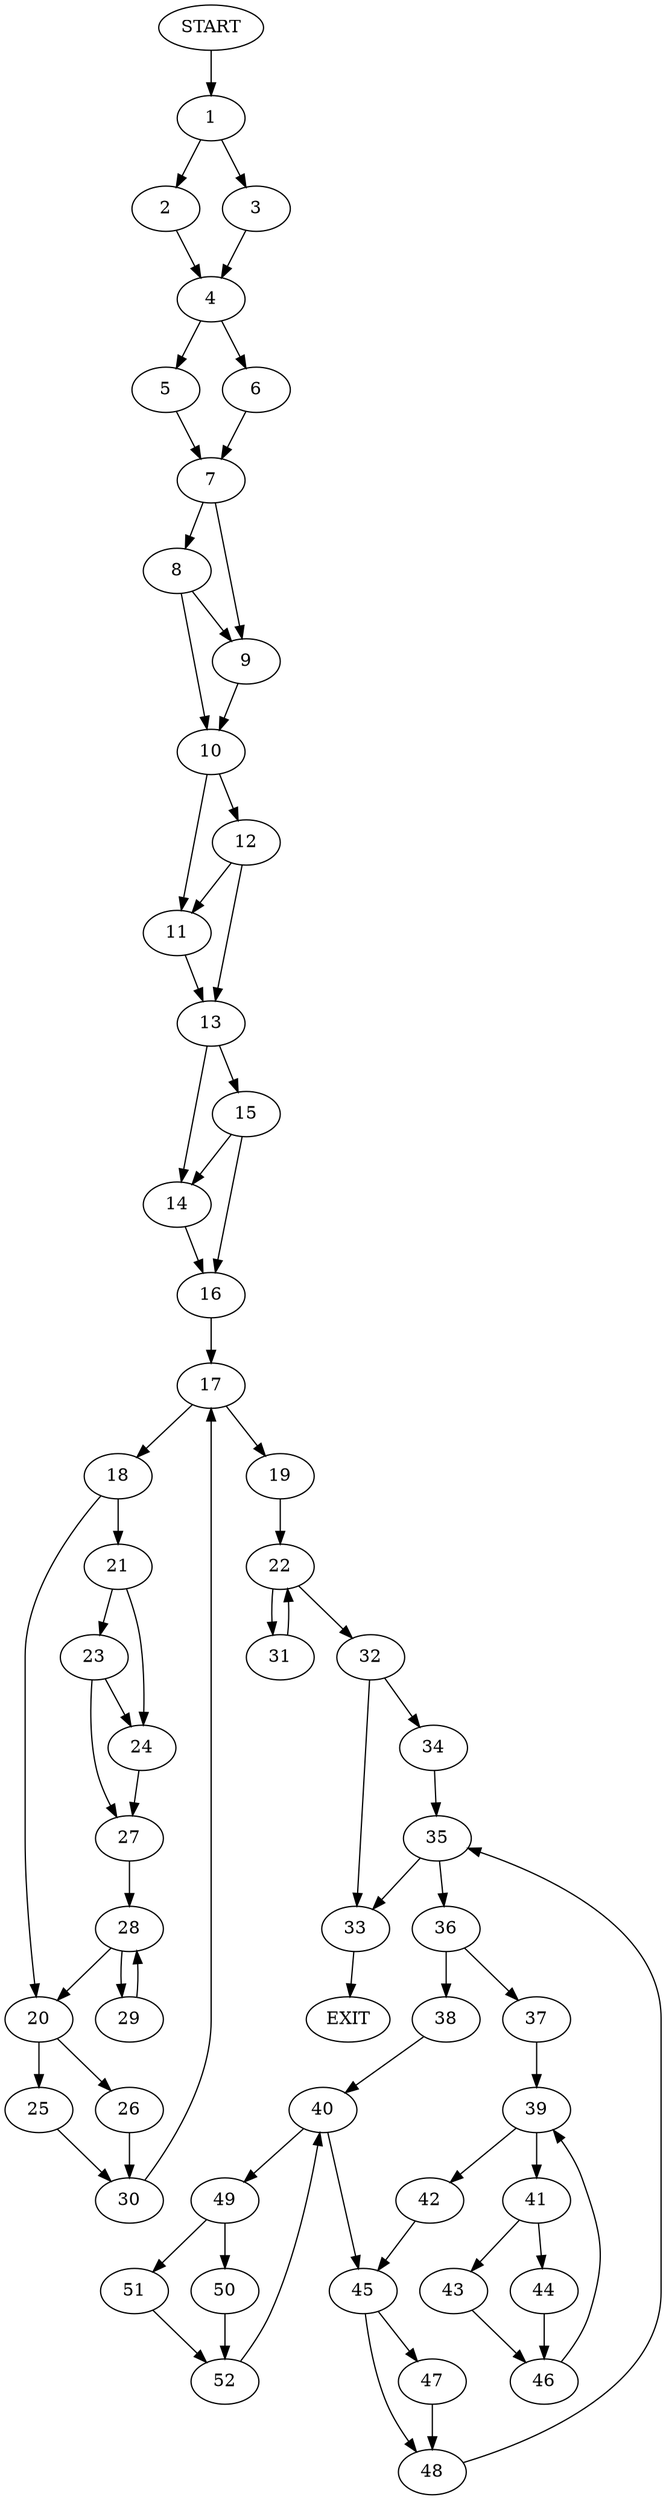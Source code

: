 digraph {
0 [label="START"]
53 [label="EXIT"]
0 -> 1
1 -> 2
1 -> 3
3 -> 4
2 -> 4
4 -> 5
4 -> 6
6 -> 7
5 -> 7
7 -> 8
7 -> 9
8 -> 10
8 -> 9
9 -> 10
10 -> 11
10 -> 12
11 -> 13
12 -> 13
12 -> 11
13 -> 14
13 -> 15
14 -> 16
15 -> 14
15 -> 16
16 -> 17
17 -> 18
17 -> 19
18 -> 20
18 -> 21
19 -> 22
21 -> 23
21 -> 24
20 -> 25
20 -> 26
24 -> 27
23 -> 27
23 -> 24
27 -> 28
28 -> 29
28 -> 20
29 -> 28
26 -> 30
25 -> 30
30 -> 17
22 -> 31
22 -> 32
31 -> 22
32 -> 33
32 -> 34
34 -> 35
33 -> 53
35 -> 33
35 -> 36
36 -> 37
36 -> 38
37 -> 39
38 -> 40
39 -> 41
39 -> 42
41 -> 43
41 -> 44
42 -> 45
43 -> 46
44 -> 46
46 -> 39
45 -> 47
45 -> 48
40 -> 45
40 -> 49
49 -> 50
49 -> 51
50 -> 52
51 -> 52
52 -> 40
47 -> 48
48 -> 35
}
